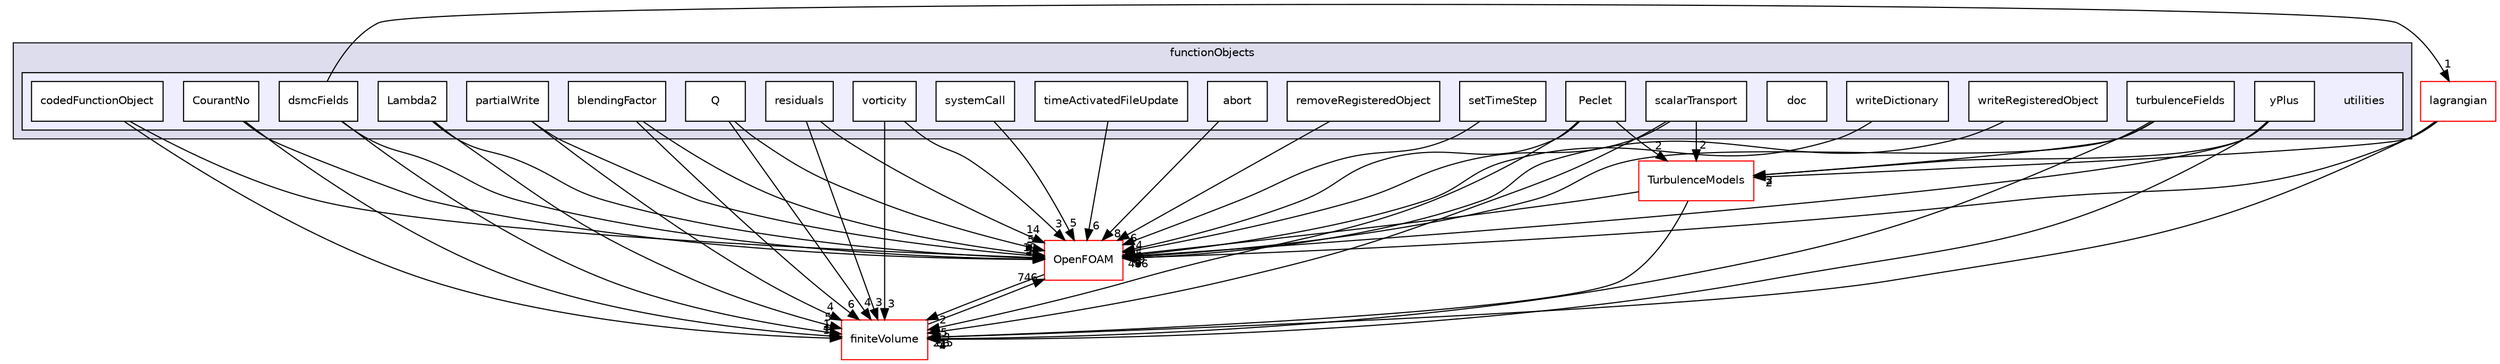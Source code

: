 digraph "src/postProcessing/functionObjects/utilities" {
  bgcolor=transparent;
  compound=true
  node [ fontsize="10", fontname="Helvetica"];
  edge [ labelfontsize="10", labelfontname="Helvetica"];
  subgraph clusterdir_e82badcb6e86a7406e8ef8dc75ac578f {
    graph [ bgcolor="#ddddee", pencolor="black", label="functionObjects" fontname="Helvetica", fontsize="10", URL="dir_e82badcb6e86a7406e8ef8dc75ac578f.html"]
  subgraph clusterdir_5fa51d5799d140e0f60107297bff2985 {
    graph [ bgcolor="#eeeeff", pencolor="black", label="" URL="dir_5fa51d5799d140e0f60107297bff2985.html"];
    dir_5fa51d5799d140e0f60107297bff2985 [shape=plaintext label="utilities"];
    dir_c744085047955d169d1edc2977b53120 [shape=box label="abort" color="black" fillcolor="white" style="filled" URL="dir_c744085047955d169d1edc2977b53120.html"];
    dir_ef7b0d097825adb3463d5bbbbe4f5a27 [shape=box label="blendingFactor" color="black" fillcolor="white" style="filled" URL="dir_ef7b0d097825adb3463d5bbbbe4f5a27.html"];
    dir_0e631da0ebc7c62bfb161feea0363f9b [shape=box label="codedFunctionObject" color="black" fillcolor="white" style="filled" URL="dir_0e631da0ebc7c62bfb161feea0363f9b.html"];
    dir_971b21a36d05d2c3676e7f1348d08c7c [shape=box label="CourantNo" color="black" fillcolor="white" style="filled" URL="dir_971b21a36d05d2c3676e7f1348d08c7c.html"];
    dir_0d7fd933b960a827ba950608fc9b1e3c [shape=box label="doc" color="black" fillcolor="white" style="filled" URL="dir_0d7fd933b960a827ba950608fc9b1e3c.html"];
    dir_3df6da536c449dcbec715ae196ae4b50 [shape=box label="dsmcFields" color="black" fillcolor="white" style="filled" URL="dir_3df6da536c449dcbec715ae196ae4b50.html"];
    dir_827e5db3e1b07674eea380b450261b2e [shape=box label="Lambda2" color="black" fillcolor="white" style="filled" URL="dir_827e5db3e1b07674eea380b450261b2e.html"];
    dir_3c65747a2aa75cc6e20b785daaa04476 [shape=box label="partialWrite" color="black" fillcolor="white" style="filled" URL="dir_3c65747a2aa75cc6e20b785daaa04476.html"];
    dir_9afe3416da4bce3aa8622c6128853574 [shape=box label="Peclet" color="black" fillcolor="white" style="filled" URL="dir_9afe3416da4bce3aa8622c6128853574.html"];
    dir_eba23c4c47ff1bb432978f1e9372441e [shape=box label="Q" color="black" fillcolor="white" style="filled" URL="dir_eba23c4c47ff1bb432978f1e9372441e.html"];
    dir_76f298cda654a8f20e8ee505e39c841c [shape=box label="removeRegisteredObject" color="black" fillcolor="white" style="filled" URL="dir_76f298cda654a8f20e8ee505e39c841c.html"];
    dir_fa822d86846f25910ebedc1f8db7b3ea [shape=box label="residuals" color="black" fillcolor="white" style="filled" URL="dir_fa822d86846f25910ebedc1f8db7b3ea.html"];
    dir_00873a3839e11b44c2cd60e4abab1ec6 [shape=box label="scalarTransport" color="black" fillcolor="white" style="filled" URL="dir_00873a3839e11b44c2cd60e4abab1ec6.html"];
    dir_e45ee12dd89fb3cc057576867c2b068f [shape=box label="setTimeStep" color="black" fillcolor="white" style="filled" URL="dir_e45ee12dd89fb3cc057576867c2b068f.html"];
    dir_d99624f1a874f93b2b073c20abaa6e6b [shape=box label="systemCall" color="black" fillcolor="white" style="filled" URL="dir_d99624f1a874f93b2b073c20abaa6e6b.html"];
    dir_28e37402e9e51052351cb29ce4015f07 [shape=box label="timeActivatedFileUpdate" color="black" fillcolor="white" style="filled" URL="dir_28e37402e9e51052351cb29ce4015f07.html"];
    dir_a03ba4bd9857dacc8ab5d284fdb3ce3f [shape=box label="turbulenceFields" color="black" fillcolor="white" style="filled" URL="dir_a03ba4bd9857dacc8ab5d284fdb3ce3f.html"];
    dir_e40ad9f23bcecdddf102e9598c8bd81a [shape=box label="vorticity" color="black" fillcolor="white" style="filled" URL="dir_e40ad9f23bcecdddf102e9598c8bd81a.html"];
    dir_fbf7d890d860c0bf11b378361f435048 [shape=box label="writeDictionary" color="black" fillcolor="white" style="filled" URL="dir_fbf7d890d860c0bf11b378361f435048.html"];
    dir_bb70f8aad8f6914ee6cc6a28ec9c12da [shape=box label="writeRegisteredObject" color="black" fillcolor="white" style="filled" URL="dir_bb70f8aad8f6914ee6cc6a28ec9c12da.html"];
    dir_79e3f1ee95ff45c8e287d21944c5f1af [shape=box label="yPlus" color="black" fillcolor="white" style="filled" URL="dir_79e3f1ee95ff45c8e287d21944c5f1af.html"];
  }
  }
  dir_9bd15774b555cf7259a6fa18f99fe99b [shape=box label="finiteVolume" color="red" URL="dir_9bd15774b555cf7259a6fa18f99fe99b.html"];
  dir_1eda626aeac0f0ad2848c36acaa5d501 [shape=box label="TurbulenceModels" color="red" URL="dir_1eda626aeac0f0ad2848c36acaa5d501.html"];
  dir_c5473ff19b20e6ec4dfe5c310b3778a8 [shape=box label="OpenFOAM" color="red" URL="dir_c5473ff19b20e6ec4dfe5c310b3778a8.html"];
  dir_f8c25efc4b6f6a8502a42d5af7554d23 [shape=box label="lagrangian" color="red" URL="dir_f8c25efc4b6f6a8502a42d5af7554d23.html"];
  dir_9bd15774b555cf7259a6fa18f99fe99b->dir_c5473ff19b20e6ec4dfe5c310b3778a8 [headlabel="746", labeldistance=1.5 headhref="dir_000896_001896.html"];
  dir_c744085047955d169d1edc2977b53120->dir_c5473ff19b20e6ec4dfe5c310b3778a8 [headlabel="8", labeldistance=1.5 headhref="dir_002505_001896.html"];
  dir_a03ba4bd9857dacc8ab5d284fdb3ce3f->dir_9bd15774b555cf7259a6fa18f99fe99b [headlabel="2", labeldistance=1.5 headhref="dir_002522_000896.html"];
  dir_a03ba4bd9857dacc8ab5d284fdb3ce3f->dir_1eda626aeac0f0ad2848c36acaa5d501 [headlabel="2", labeldistance=1.5 headhref="dir_002522_000753.html"];
  dir_a03ba4bd9857dacc8ab5d284fdb3ce3f->dir_c5473ff19b20e6ec4dfe5c310b3778a8 [headlabel="6", labeldistance=1.5 headhref="dir_002522_001896.html"];
  dir_0e631da0ebc7c62bfb161feea0363f9b->dir_9bd15774b555cf7259a6fa18f99fe99b [headlabel="1", labeldistance=1.5 headhref="dir_002507_000896.html"];
  dir_0e631da0ebc7c62bfb161feea0363f9b->dir_c5473ff19b20e6ec4dfe5c310b3778a8 [headlabel="9", labeldistance=1.5 headhref="dir_002507_001896.html"];
  dir_3c65747a2aa75cc6e20b785daaa04476->dir_9bd15774b555cf7259a6fa18f99fe99b [headlabel="4", labeldistance=1.5 headhref="dir_002512_000896.html"];
  dir_3c65747a2aa75cc6e20b785daaa04476->dir_c5473ff19b20e6ec4dfe5c310b3778a8 [headlabel="10", labeldistance=1.5 headhref="dir_002512_001896.html"];
  dir_e45ee12dd89fb3cc057576867c2b068f->dir_c5473ff19b20e6ec4dfe5c310b3778a8 [headlabel="4", labeldistance=1.5 headhref="dir_002519_001896.html"];
  dir_ef7b0d097825adb3463d5bbbbe4f5a27->dir_9bd15774b555cf7259a6fa18f99fe99b [headlabel="6", labeldistance=1.5 headhref="dir_002506_000896.html"];
  dir_ef7b0d097825adb3463d5bbbbe4f5a27->dir_c5473ff19b20e6ec4dfe5c310b3778a8 [headlabel="5", labeldistance=1.5 headhref="dir_002506_001896.html"];
  dir_1eda626aeac0f0ad2848c36acaa5d501->dir_9bd15774b555cf7259a6fa18f99fe99b [headlabel="215", labeldistance=1.5 headhref="dir_000753_000896.html"];
  dir_1eda626aeac0f0ad2848c36acaa5d501->dir_c5473ff19b20e6ec4dfe5c310b3778a8 [headlabel="79", labeldistance=1.5 headhref="dir_000753_001896.html"];
  dir_fbf7d890d860c0bf11b378361f435048->dir_c5473ff19b20e6ec4dfe5c310b3778a8 [headlabel="8", labeldistance=1.5 headhref="dir_002525_001896.html"];
  dir_bb70f8aad8f6914ee6cc6a28ec9c12da->dir_c5473ff19b20e6ec4dfe5c310b3778a8 [headlabel="6", labeldistance=1.5 headhref="dir_002526_001896.html"];
  dir_971b21a36d05d2c3676e7f1348d08c7c->dir_9bd15774b555cf7259a6fa18f99fe99b [headlabel="4", labeldistance=1.5 headhref="dir_000935_000896.html"];
  dir_971b21a36d05d2c3676e7f1348d08c7c->dir_c5473ff19b20e6ec4dfe5c310b3778a8 [headlabel="2", labeldistance=1.5 headhref="dir_000935_001896.html"];
  dir_00873a3839e11b44c2cd60e4abab1ec6->dir_9bd15774b555cf7259a6fa18f99fe99b [headlabel="13", labeldistance=1.5 headhref="dir_002518_000896.html"];
  dir_00873a3839e11b44c2cd60e4abab1ec6->dir_1eda626aeac0f0ad2848c36acaa5d501 [headlabel="2", labeldistance=1.5 headhref="dir_002518_000753.html"];
  dir_00873a3839e11b44c2cd60e4abab1ec6->dir_c5473ff19b20e6ec4dfe5c310b3778a8 [headlabel="4", labeldistance=1.5 headhref="dir_002518_001896.html"];
  dir_e40ad9f23bcecdddf102e9598c8bd81a->dir_9bd15774b555cf7259a6fa18f99fe99b [headlabel="3", labeldistance=1.5 headhref="dir_002523_000896.html"];
  dir_e40ad9f23bcecdddf102e9598c8bd81a->dir_c5473ff19b20e6ec4dfe5c310b3778a8 [headlabel="3", labeldistance=1.5 headhref="dir_002523_001896.html"];
  dir_28e37402e9e51052351cb29ce4015f07->dir_c5473ff19b20e6ec4dfe5c310b3778a8 [headlabel="6", labeldistance=1.5 headhref="dir_002521_001896.html"];
  dir_c5473ff19b20e6ec4dfe5c310b3778a8->dir_9bd15774b555cf7259a6fa18f99fe99b [headlabel="2", labeldistance=1.5 headhref="dir_001896_000896.html"];
  dir_9afe3416da4bce3aa8622c6128853574->dir_9bd15774b555cf7259a6fa18f99fe99b [headlabel="5", labeldistance=1.5 headhref="dir_002513_000896.html"];
  dir_9afe3416da4bce3aa8622c6128853574->dir_1eda626aeac0f0ad2848c36acaa5d501 [headlabel="2", labeldistance=1.5 headhref="dir_002513_000753.html"];
  dir_9afe3416da4bce3aa8622c6128853574->dir_c5473ff19b20e6ec4dfe5c310b3778a8 [headlabel="5", labeldistance=1.5 headhref="dir_002513_001896.html"];
  dir_827e5db3e1b07674eea380b450261b2e->dir_9bd15774b555cf7259a6fa18f99fe99b [headlabel="5", labeldistance=1.5 headhref="dir_002510_000896.html"];
  dir_827e5db3e1b07674eea380b450261b2e->dir_c5473ff19b20e6ec4dfe5c310b3778a8 [headlabel="5", labeldistance=1.5 headhref="dir_002510_001896.html"];
  dir_76f298cda654a8f20e8ee505e39c841c->dir_c5473ff19b20e6ec4dfe5c310b3778a8 [headlabel="6", labeldistance=1.5 headhref="dir_002516_001896.html"];
  dir_d99624f1a874f93b2b073c20abaa6e6b->dir_c5473ff19b20e6ec4dfe5c310b3778a8 [headlabel="5", labeldistance=1.5 headhref="dir_002520_001896.html"];
  dir_79e3f1ee95ff45c8e287d21944c5f1af->dir_9bd15774b555cf7259a6fa18f99fe99b [headlabel="4", labeldistance=1.5 headhref="dir_002527_000896.html"];
  dir_79e3f1ee95ff45c8e287d21944c5f1af->dir_1eda626aeac0f0ad2848c36acaa5d501 [headlabel="3", labeldistance=1.5 headhref="dir_002527_000753.html"];
  dir_79e3f1ee95ff45c8e287d21944c5f1af->dir_c5473ff19b20e6ec4dfe5c310b3778a8 [headlabel="5", labeldistance=1.5 headhref="dir_002527_001896.html"];
  dir_eba23c4c47ff1bb432978f1e9372441e->dir_9bd15774b555cf7259a6fa18f99fe99b [headlabel="4", labeldistance=1.5 headhref="dir_002514_000896.html"];
  dir_eba23c4c47ff1bb432978f1e9372441e->dir_c5473ff19b20e6ec4dfe5c310b3778a8 [headlabel="5", labeldistance=1.5 headhref="dir_002514_001896.html"];
  dir_3df6da536c449dcbec715ae196ae4b50->dir_9bd15774b555cf7259a6fa18f99fe99b [headlabel="1", labeldistance=1.5 headhref="dir_002509_000896.html"];
  dir_3df6da536c449dcbec715ae196ae4b50->dir_c5473ff19b20e6ec4dfe5c310b3778a8 [headlabel="5", labeldistance=1.5 headhref="dir_002509_001896.html"];
  dir_3df6da536c449dcbec715ae196ae4b50->dir_f8c25efc4b6f6a8502a42d5af7554d23 [headlabel="1", labeldistance=1.5 headhref="dir_002509_001364.html"];
  dir_f8c25efc4b6f6a8502a42d5af7554d23->dir_9bd15774b555cf7259a6fa18f99fe99b [headlabel="66", labeldistance=1.5 headhref="dir_001364_000896.html"];
  dir_f8c25efc4b6f6a8502a42d5af7554d23->dir_1eda626aeac0f0ad2848c36acaa5d501 [headlabel="2", labeldistance=1.5 headhref="dir_001364_000753.html"];
  dir_f8c25efc4b6f6a8502a42d5af7554d23->dir_c5473ff19b20e6ec4dfe5c310b3778a8 [headlabel="436", labeldistance=1.5 headhref="dir_001364_001896.html"];
  dir_fa822d86846f25910ebedc1f8db7b3ea->dir_9bd15774b555cf7259a6fa18f99fe99b [headlabel="3", labeldistance=1.5 headhref="dir_002517_000896.html"];
  dir_fa822d86846f25910ebedc1f8db7b3ea->dir_c5473ff19b20e6ec4dfe5c310b3778a8 [headlabel="14", labeldistance=1.5 headhref="dir_002517_001896.html"];
}
